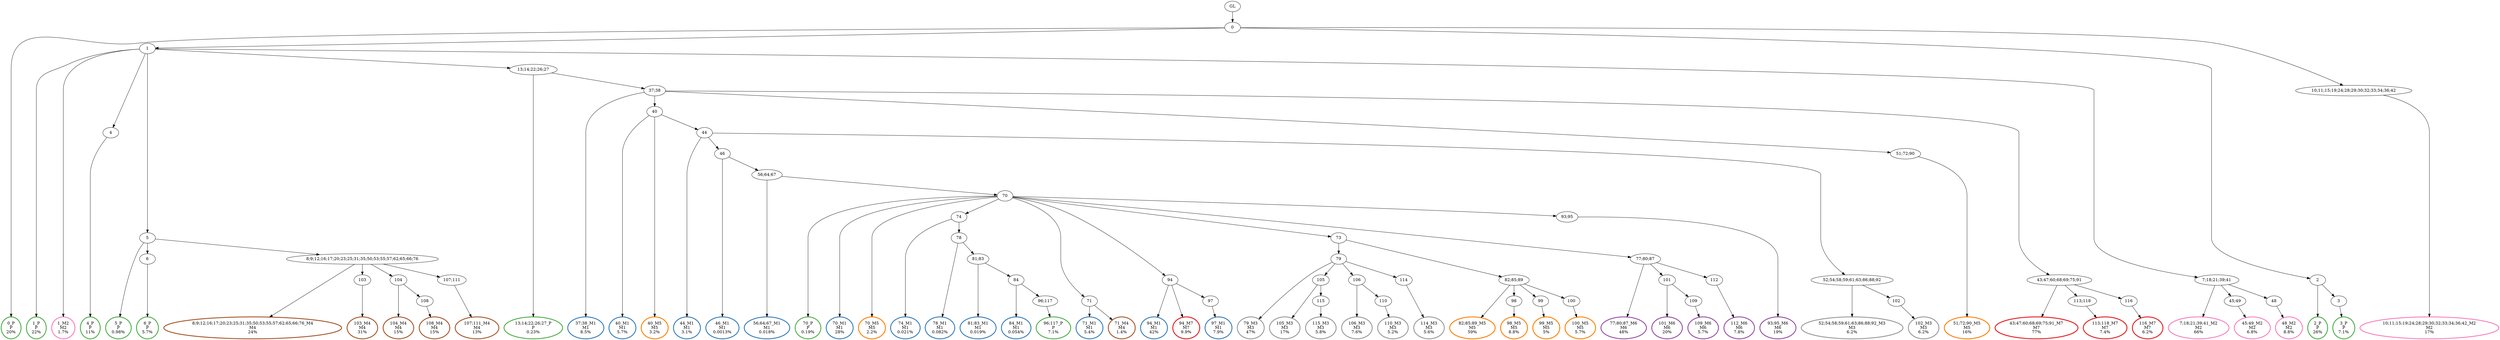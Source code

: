 digraph T {
	{
		rank=same
		109 [penwidth=3,colorscheme=set19,color=3,label="0_P\nP\n20%"]
		107 [penwidth=3,colorscheme=set19,color=3,label="1_P\nP\n22%"]
		105 [penwidth=3,colorscheme=set19,color=3,label="4_P\nP\n11%"]
		103 [penwidth=3,colorscheme=set19,color=3,label="5_P\nP\n0.98%"]
		101 [penwidth=3,colorscheme=set19,color=3,label="6_P\nP\n5.7%"]
		99 [penwidth=3,colorscheme=set19,color=3,label="13;14;22;26;27_P\nP\n0.23%"]
		92 [penwidth=3,colorscheme=set19,color=3,label="70_P\nP\n0.19%"]
		86 [penwidth=3,colorscheme=set19,color=3,label="96;117_P\nP\n7.1%"]
		84 [penwidth=3,colorscheme=set19,color=3,label="2_P\nP\n26%"]
		82 [penwidth=3,colorscheme=set19,color=3,label="3_P\nP\n7.1%"]
		81 [penwidth=3,colorscheme=set19,color=2,label="37;38_M1\nM1\n8.5%"]
		80 [penwidth=3,colorscheme=set19,color=2,label="40_M1\nM1\n5.7%"]
		79 [penwidth=3,colorscheme=set19,color=2,label="44_M1\nM1\n3.1%"]
		78 [penwidth=3,colorscheme=set19,color=2,label="46_M1\nM1\n0.0013%"]
		77 [penwidth=3,colorscheme=set19,color=2,label="56;64;67_M1\nM1\n0.018%"]
		76 [penwidth=3,colorscheme=set19,color=2,label="70_M1\nM1\n28%"]
		74 [penwidth=3,colorscheme=set19,color=2,label="71_M1\nM1\n5.4%"]
		73 [penwidth=3,colorscheme=set19,color=2,label="74_M1\nM1\n0.021%"]
		72 [penwidth=3,colorscheme=set19,color=2,label="78_M1\nM1\n0.082%"]
		71 [penwidth=3,colorscheme=set19,color=2,label="81;83_M1\nM1\n0.019%"]
		70 [penwidth=3,colorscheme=set19,color=2,label="84_M1\nM1\n0.054%"]
		68 [penwidth=3,colorscheme=set19,color=2,label="94_M1\nM1\n42%"]
		66 [penwidth=3,colorscheme=set19,color=2,label="97_M1\nM1\n7.9%"]
		65 [penwidth=3,colorscheme=set19,color=8,label="1_M2\nM2\n1.7%"]
		63 [penwidth=3,colorscheme=set19,color=8,label="7;18;21;39;41_M2\nM2\n66%"]
		61 [penwidth=3,colorscheme=set19,color=8,label="45;49_M2\nM2\n6.8%"]
		59 [penwidth=3,colorscheme=set19,color=8,label="48_M2\nM2\n8.8%"]
		57 [penwidth=3,colorscheme=set19,color=8,label="10;11;15;19;24;28;29;30;32;33;34;36;42_M2\nM2\n17%"]
		54 [penwidth=3,colorscheme=set19,color=9,label="79_M3\nM3\n47%"]
		52 [penwidth=3,colorscheme=set19,color=9,label="105_M3\nM3\n17%"]
		50 [penwidth=3,colorscheme=set19,color=9,label="115_M3\nM3\n5.8%"]
		48 [penwidth=3,colorscheme=set19,color=9,label="106_M3\nM3\n7.6%"]
		46 [penwidth=3,colorscheme=set19,color=9,label="110_M3\nM3\n5.2%"]
		44 [penwidth=3,colorscheme=set19,color=9,label="114_M3\nM3\n5.6%"]
		42 [penwidth=3,colorscheme=set19,color=9,label="52;54;58;59;61;63;86;88;92_M3\nM3\n6.2%"]
		40 [penwidth=3,colorscheme=set19,color=9,label="102_M3\nM3\n6.2%"]
		38 [penwidth=3,colorscheme=set19,color=7,label="8;9;12;16;17;20;23;25;31;35;50;53;55;57;62;65;66;76_M4\nM4\n24%"]
		36 [penwidth=3,colorscheme=set19,color=7,label="103_M4\nM4\n31%"]
		34 [penwidth=3,colorscheme=set19,color=7,label="104_M4\nM4\n15%"]
		32 [penwidth=3,colorscheme=set19,color=7,label="108_M4\nM4\n15%"]
		30 [penwidth=3,colorscheme=set19,color=7,label="107;111_M4\nM4\n13%"]
		29 [penwidth=3,colorscheme=set19,color=7,label="71_M4\nM4\n1.4%"]
		28 [penwidth=3,colorscheme=set19,color=5,label="40_M5\nM5\n3.2%"]
		27 [penwidth=3,colorscheme=set19,color=5,label="70_M5\nM5\n2.2%"]
		25 [penwidth=3,colorscheme=set19,color=5,label="82;85;89_M5\nM5\n59%"]
		23 [penwidth=3,colorscheme=set19,color=5,label="98_M5\nM5\n8.8%"]
		21 [penwidth=3,colorscheme=set19,color=5,label="99_M5\nM5\n5%"]
		19 [penwidth=3,colorscheme=set19,color=5,label="100_M5\nM5\n5.7%"]
		17 [penwidth=3,colorscheme=set19,color=5,label="51;72;90_M5\nM5\n16%"]
		15 [penwidth=3,colorscheme=set19,color=4,label="77;80;87_M6\nM6\n48%"]
		13 [penwidth=3,colorscheme=set19,color=4,label="101_M6\nM6\n20%"]
		11 [penwidth=3,colorscheme=set19,color=4,label="109_M6\nM6\n5.7%"]
		9 [penwidth=3,colorscheme=set19,color=4,label="112_M6\nM6\n7.8%"]
		7 [penwidth=3,colorscheme=set19,color=4,label="93;95_M6\nM6\n19%"]
		6 [penwidth=3,colorscheme=set19,color=1,label="94_M7\nM7\n9.9%"]
		4 [penwidth=3,colorscheme=set19,color=1,label="43;47;60;68;69;75;91_M7\nM7\n77%"]
		2 [penwidth=3,colorscheme=set19,color=1,label="113;118_M7\nM7\n7.4%"]
		0 [penwidth=3,colorscheme=set19,color=1,label="116_M7\nM7\n6.2%"]
	}
	111 [label="GL"]
	110 [label="0"]
	108 [label="1"]
	106 [label="4"]
	104 [label="5"]
	102 [label="6"]
	100 [label="13;14;22;26;27"]
	98 [label="37;38"]
	97 [label="40"]
	96 [label="44"]
	95 [label="46"]
	94 [label="56;64;67"]
	93 [label="70"]
	91 [label="74"]
	90 [label="78"]
	89 [label="81;83"]
	88 [label="84"]
	87 [label="96;117"]
	85 [label="2"]
	83 [label="3"]
	75 [label="71"]
	69 [label="94"]
	67 [label="97"]
	64 [label="7;18;21;39;41"]
	62 [label="45;49"]
	60 [label="48"]
	58 [label="10;11;15;19;24;28;29;30;32;33;34;36;42"]
	56 [label="73"]
	55 [label="79"]
	53 [label="105"]
	51 [label="115"]
	49 [label="106"]
	47 [label="110"]
	45 [label="114"]
	43 [label="52;54;58;59;61;63;86;88;92"]
	41 [label="102"]
	39 [label="8;9;12;16;17;20;23;25;31;35;50;53;55;57;62;65;66;76"]
	37 [label="103"]
	35 [label="104"]
	33 [label="108"]
	31 [label="107;111"]
	26 [label="82;85;89"]
	24 [label="98"]
	22 [label="99"]
	20 [label="100"]
	18 [label="51;72;90"]
	16 [label="77;80;87"]
	14 [label="101"]
	12 [label="109"]
	10 [label="112"]
	8 [label="93;95"]
	5 [label="43;47;60;68;69;75;91"]
	3 [label="113;118"]
	1 [label="116"]
	111 -> 110
	110 -> 109
	110 -> 108
	110 -> 85
	110 -> 58
	108 -> 107
	108 -> 106
	108 -> 104
	108 -> 100
	108 -> 65
	108 -> 64
	106 -> 105
	104 -> 103
	104 -> 102
	104 -> 39
	102 -> 101
	100 -> 99
	100 -> 98
	98 -> 97
	98 -> 81
	98 -> 18
	98 -> 5
	97 -> 96
	97 -> 80
	97 -> 28
	96 -> 95
	96 -> 79
	96 -> 43
	95 -> 94
	95 -> 78
	94 -> 93
	94 -> 77
	93 -> 92
	93 -> 91
	93 -> 76
	93 -> 75
	93 -> 69
	93 -> 56
	93 -> 27
	93 -> 16
	93 -> 8
	91 -> 90
	91 -> 73
	90 -> 89
	90 -> 72
	89 -> 88
	89 -> 71
	88 -> 87
	88 -> 70
	87 -> 86
	85 -> 84
	85 -> 83
	83 -> 82
	75 -> 74
	75 -> 29
	69 -> 68
	69 -> 67
	69 -> 6
	67 -> 66
	64 -> 63
	64 -> 62
	64 -> 60
	62 -> 61
	60 -> 59
	58 -> 57
	56 -> 55
	56 -> 26
	55 -> 54
	55 -> 53
	55 -> 49
	55 -> 45
	53 -> 52
	53 -> 51
	51 -> 50
	49 -> 48
	49 -> 47
	47 -> 46
	45 -> 44
	43 -> 42
	43 -> 41
	41 -> 40
	39 -> 38
	39 -> 37
	39 -> 35
	39 -> 31
	37 -> 36
	35 -> 34
	35 -> 33
	33 -> 32
	31 -> 30
	26 -> 25
	26 -> 24
	26 -> 22
	26 -> 20
	24 -> 23
	22 -> 21
	20 -> 19
	18 -> 17
	16 -> 15
	16 -> 14
	16 -> 10
	14 -> 13
	14 -> 12
	12 -> 11
	10 -> 9
	8 -> 7
	5 -> 4
	5 -> 3
	5 -> 1
	3 -> 2
	1 -> 0
}
